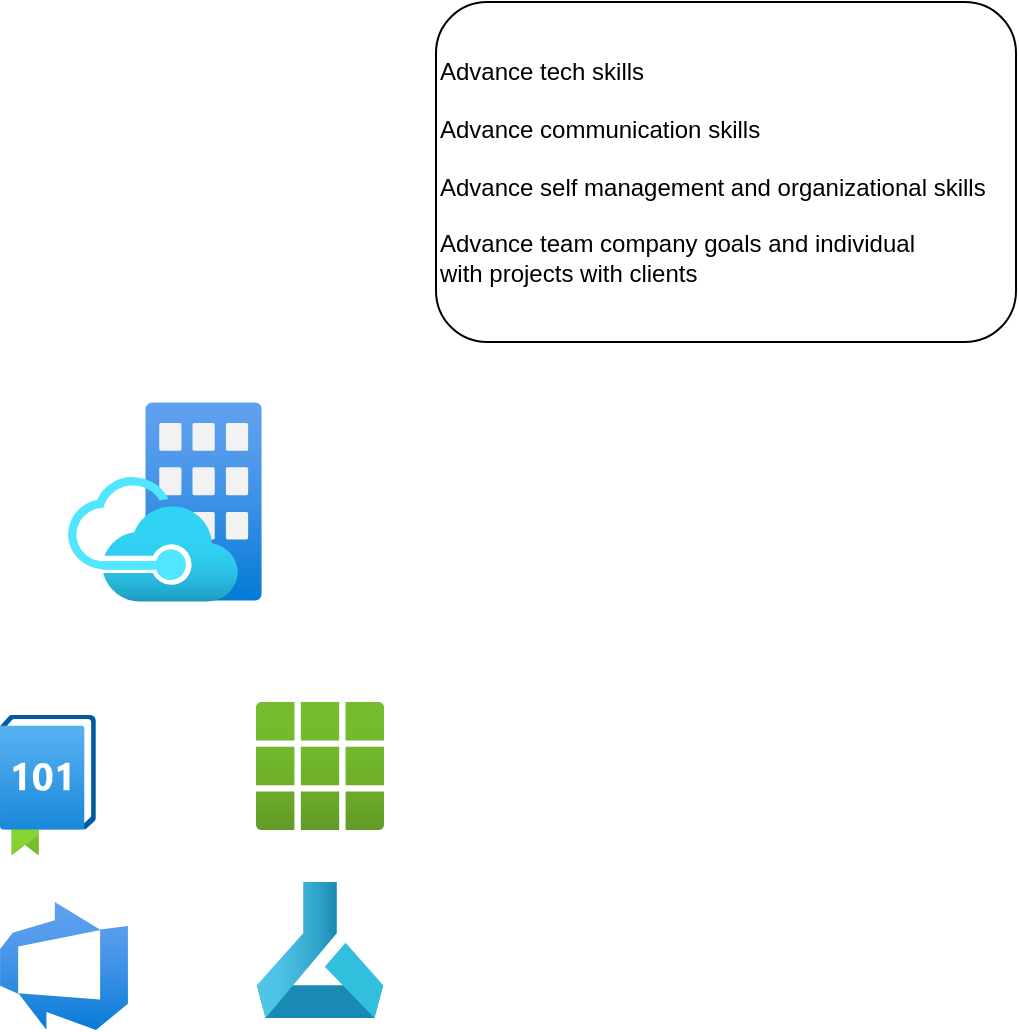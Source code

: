 <mxfile version="20.6.0" type="github">
  <diagram id="Ht1M8jgEwFfnCIfOTk4-" name="Page-1">
    <mxGraphModel dx="1660" dy="1621" grid="1" gridSize="10" guides="1" tooltips="1" connect="1" arrows="1" fold="1" page="1" pageScale="1" pageWidth="1169" pageHeight="827" math="0" shadow="0">
      <root>
        <mxCell id="0" />
        <mxCell id="1" parent="0" />
        <mxCell id="xEK08eEitcbFVY7tsDbx-5" value="Advance tech skills&lt;br&gt;&lt;br&gt;Advance communication skills&lt;br&gt;&lt;br&gt;Advance self management and organizational skills&amp;nbsp;&lt;br&gt;&lt;br&gt;Advance team company goals and individual&lt;br&gt;with projects with clients" style="rounded=1;whiteSpace=wrap;html=1;align=left;" parent="1" vertex="1">
          <mxGeometry x="310" y="-770" width="290" height="170" as="geometry" />
        </mxCell>
        <mxCell id="xEK08eEitcbFVY7tsDbx-6" value="" style="aspect=fixed;html=1;points=[];align=center;image;fontSize=12;image=img/lib/azure2/azure_stack/Azure_Stack.svg;" parent="1" vertex="1">
          <mxGeometry x="126" y="-570" width="96.88" height="100" as="geometry" />
        </mxCell>
        <mxCell id="xEK08eEitcbFVY7tsDbx-7" value="" style="aspect=fixed;html=1;points=[];align=center;image;fontSize=12;image=img/lib/azure2/devops/Azure_DevOps.svg;" parent="1" vertex="1">
          <mxGeometry x="92" y="-320" width="64" height="64" as="geometry" />
        </mxCell>
        <mxCell id="xEK08eEitcbFVY7tsDbx-9" value="" style="aspect=fixed;html=1;points=[];align=center;image;fontSize=12;image=img/lib/azure2/general/All_Resources.svg;" parent="1" vertex="1">
          <mxGeometry x="220" y="-420" width="64" height="64" as="geometry" />
        </mxCell>
        <mxCell id="xEK08eEitcbFVY7tsDbx-10" value="" style="aspect=fixed;html=1;points=[];align=center;image;fontSize=12;image=img/lib/azure2/ai_machine_learning/Machine_Learning.svg;" parent="1" vertex="1">
          <mxGeometry x="220" y="-330" width="64" height="68" as="geometry" />
        </mxCell>
        <mxCell id="xEK08eEitcbFVY7tsDbx-11" value="" style="aspect=fixed;html=1;points=[];align=center;image;fontSize=12;image=img/lib/azure2/general/Learn.svg;" parent="1" vertex="1">
          <mxGeometry x="92" y="-413.5" width="48" height="70" as="geometry" />
        </mxCell>
      </root>
    </mxGraphModel>
  </diagram>
</mxfile>
